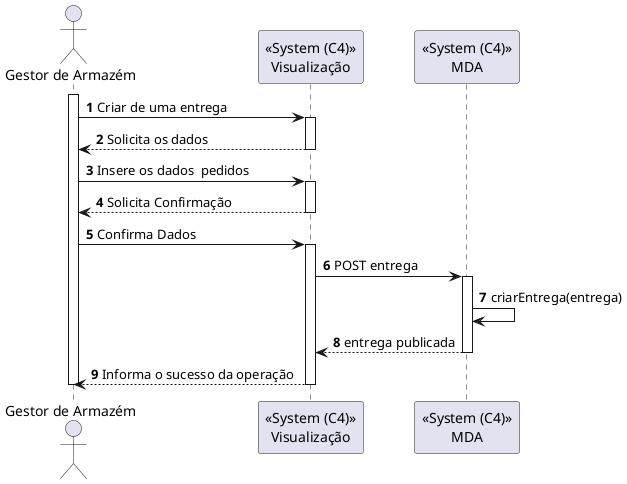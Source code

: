 @startuml
autonumber

actor "Gestor de Armazém" as gestor
participant "<<System (C4)>>\nVisualização" as SYSTEM
participant "<<System (C4)>>\nMDA" as SYSTEM2

activate gestor
gestor -> SYSTEM:  Criar de uma entrega
activate SYSTEM
SYSTEM --> gestor: Solicita os dados 
deactivate SYSTEM
gestor -> SYSTEM : Insere os dados  pedidos
activate SYSTEM 
SYSTEM --> gestor: Solicita Confirmação
deactivate SYSTEM
gestor -> SYSTEM : Confirma Dados
activate SYSTEM 
SYSTEM -> SYSTEM2 : POST entrega
activate SYSTEM2
SYSTEM2 -> SYSTEM2 : criarEntrega(entrega)
SYSTEM2 --> SYSTEM : entrega publicada 
deactivate SYSTEM2
SYSTEM --> gestor: Informa o sucesso da operação
deactivate SYSTEM
deactivate gestor

@enduml